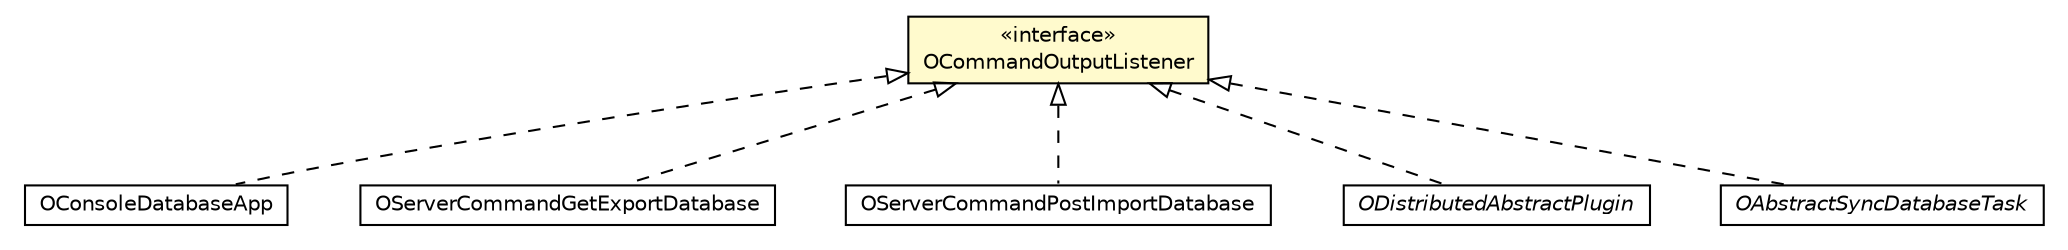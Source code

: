 #!/usr/local/bin/dot
#
# Class diagram 
# Generated by UMLGraph version R5_6-24-gf6e263 (http://www.umlgraph.org/)
#

digraph G {
	edge [fontname="Helvetica",fontsize=10,labelfontname="Helvetica",labelfontsize=10];
	node [fontname="Helvetica",fontsize=10,shape=plaintext];
	nodesep=0.25;
	ranksep=0.5;
	// com.orientechnologies.orient.core.command.OCommandOutputListener
	c1122260 [label=<<table title="com.orientechnologies.orient.core.command.OCommandOutputListener" border="0" cellborder="1" cellspacing="0" cellpadding="2" port="p" bgcolor="lemonChiffon" href="./OCommandOutputListener.html">
		<tr><td><table border="0" cellspacing="0" cellpadding="1">
<tr><td align="center" balign="center"> &#171;interface&#187; </td></tr>
<tr><td align="center" balign="center"> OCommandOutputListener </td></tr>
		</table></td></tr>
		</table>>, URL="./OCommandOutputListener.html", fontname="Helvetica", fontcolor="black", fontsize=10.0];
	// com.orientechnologies.orient.console.OConsoleDatabaseApp
	c1123342 [label=<<table title="com.orientechnologies.orient.console.OConsoleDatabaseApp" border="0" cellborder="1" cellspacing="0" cellpadding="2" port="p" href="../../console/OConsoleDatabaseApp.html">
		<tr><td><table border="0" cellspacing="0" cellpadding="1">
<tr><td align="center" balign="center"> OConsoleDatabaseApp </td></tr>
		</table></td></tr>
		</table>>, URL="../../console/OConsoleDatabaseApp.html", fontname="Helvetica", fontcolor="black", fontsize=10.0];
	// com.orientechnologies.orient.server.network.protocol.http.command.get.OServerCommandGetExportDatabase
	c1123487 [label=<<table title="com.orientechnologies.orient.server.network.protocol.http.command.get.OServerCommandGetExportDatabase" border="0" cellborder="1" cellspacing="0" cellpadding="2" port="p" href="../../server/network/protocol/http/command/get/OServerCommandGetExportDatabase.html">
		<tr><td><table border="0" cellspacing="0" cellpadding="1">
<tr><td align="center" balign="center"> OServerCommandGetExportDatabase </td></tr>
		</table></td></tr>
		</table>>, URL="../../server/network/protocol/http/command/get/OServerCommandGetExportDatabase.html", fontname="Helvetica", fontcolor="black", fontsize=10.0];
	// com.orientechnologies.orient.server.network.protocol.http.command.post.OServerCommandPostImportDatabase
	c1123510 [label=<<table title="com.orientechnologies.orient.server.network.protocol.http.command.post.OServerCommandPostImportDatabase" border="0" cellborder="1" cellspacing="0" cellpadding="2" port="p" href="../../server/network/protocol/http/command/post/OServerCommandPostImportDatabase.html">
		<tr><td><table border="0" cellspacing="0" cellpadding="1">
<tr><td align="center" balign="center"> OServerCommandPostImportDatabase </td></tr>
		</table></td></tr>
		</table>>, URL="../../server/network/protocol/http/command/post/OServerCommandPostImportDatabase.html", fontname="Helvetica", fontcolor="black", fontsize=10.0];
	// com.orientechnologies.orient.server.distributed.impl.ODistributedAbstractPlugin
	c1123649 [label=<<table title="com.orientechnologies.orient.server.distributed.impl.ODistributedAbstractPlugin" border="0" cellborder="1" cellspacing="0" cellpadding="2" port="p" href="../../server/distributed/impl/ODistributedAbstractPlugin.html">
		<tr><td><table border="0" cellspacing="0" cellpadding="1">
<tr><td align="center" balign="center"><font face="Helvetica-Oblique"> ODistributedAbstractPlugin </font></td></tr>
		</table></td></tr>
		</table>>, URL="../../server/distributed/impl/ODistributedAbstractPlugin.html", fontname="Helvetica", fontcolor="black", fontsize=10.0];
	// com.orientechnologies.orient.server.distributed.impl.task.OAbstractSyncDatabaseTask
	c1123678 [label=<<table title="com.orientechnologies.orient.server.distributed.impl.task.OAbstractSyncDatabaseTask" border="0" cellborder="1" cellspacing="0" cellpadding="2" port="p" href="../../server/distributed/impl/task/OAbstractSyncDatabaseTask.html">
		<tr><td><table border="0" cellspacing="0" cellpadding="1">
<tr><td align="center" balign="center"><font face="Helvetica-Oblique"> OAbstractSyncDatabaseTask </font></td></tr>
		</table></td></tr>
		</table>>, URL="../../server/distributed/impl/task/OAbstractSyncDatabaseTask.html", fontname="Helvetica", fontcolor="black", fontsize=10.0];
	//com.orientechnologies.orient.console.OConsoleDatabaseApp implements com.orientechnologies.orient.core.command.OCommandOutputListener
	c1122260:p -> c1123342:p [dir=back,arrowtail=empty,style=dashed];
	//com.orientechnologies.orient.server.network.protocol.http.command.get.OServerCommandGetExportDatabase implements com.orientechnologies.orient.core.command.OCommandOutputListener
	c1122260:p -> c1123487:p [dir=back,arrowtail=empty,style=dashed];
	//com.orientechnologies.orient.server.network.protocol.http.command.post.OServerCommandPostImportDatabase implements com.orientechnologies.orient.core.command.OCommandOutputListener
	c1122260:p -> c1123510:p [dir=back,arrowtail=empty,style=dashed];
	//com.orientechnologies.orient.server.distributed.impl.ODistributedAbstractPlugin implements com.orientechnologies.orient.core.command.OCommandOutputListener
	c1122260:p -> c1123649:p [dir=back,arrowtail=empty,style=dashed];
	//com.orientechnologies.orient.server.distributed.impl.task.OAbstractSyncDatabaseTask implements com.orientechnologies.orient.core.command.OCommandOutputListener
	c1122260:p -> c1123678:p [dir=back,arrowtail=empty,style=dashed];
}

